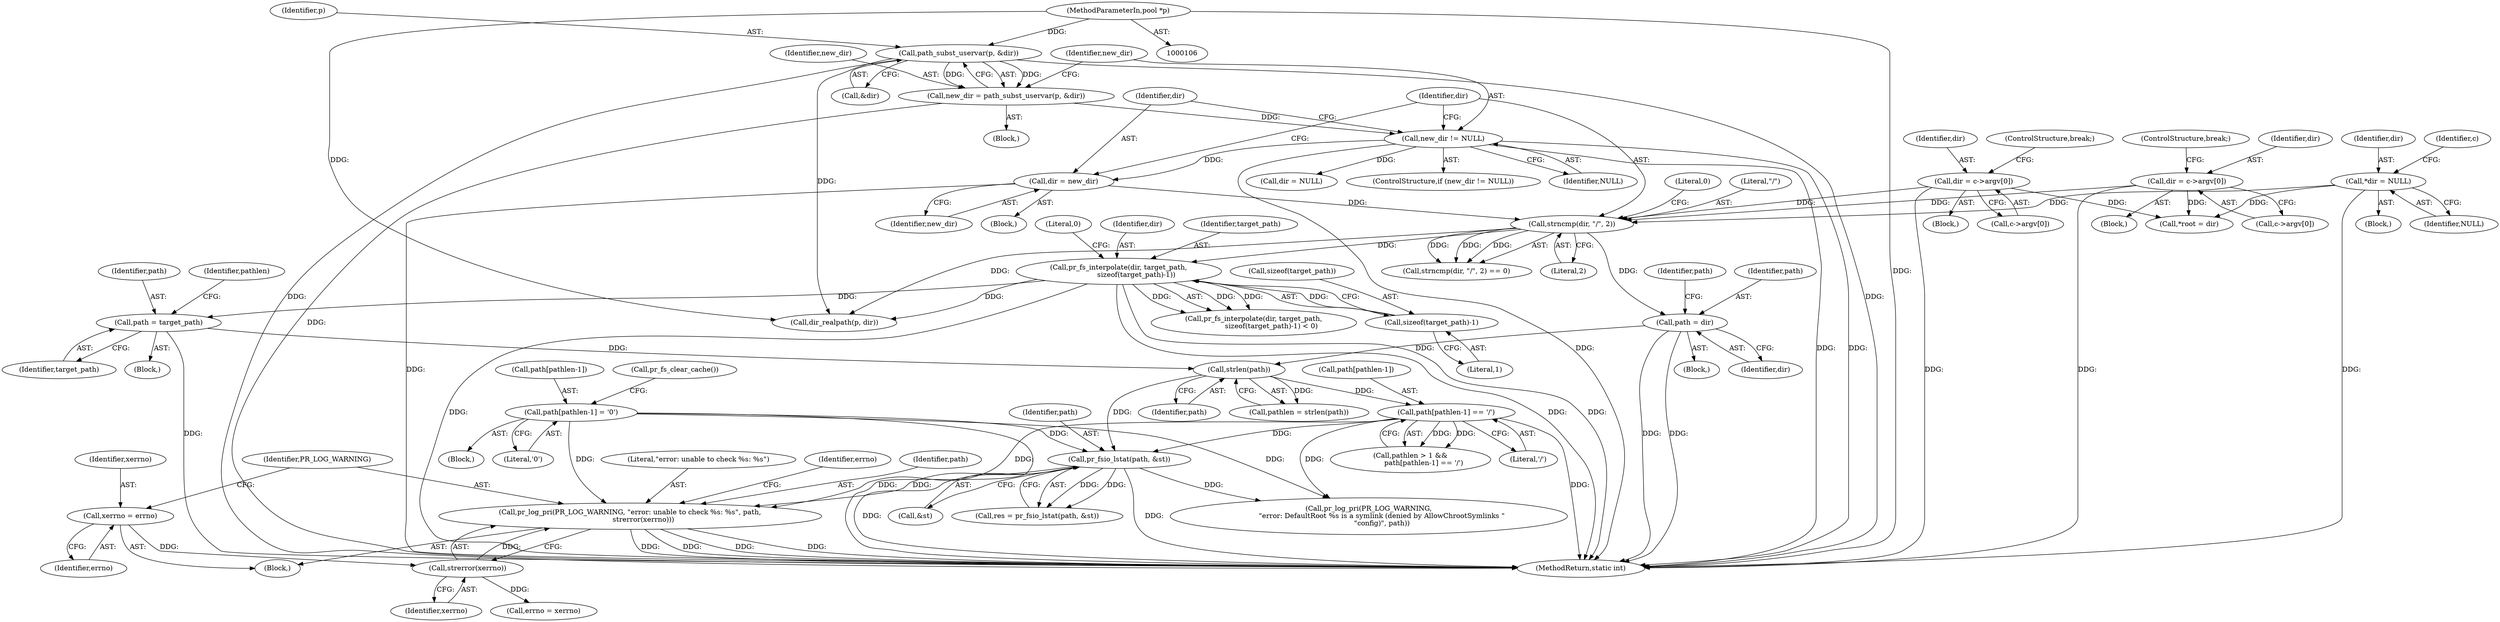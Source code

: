 digraph "0_proftpd_ecff21e0d0e84f35c299ef91d7fda088e516d4ed@pointer" {
"1000295" [label="(Call,pr_log_pri(PR_LOG_WARNING, \"error: unable to check %s: %s\", path,\n            strerror(xerrno)))"];
"1000283" [label="(Call,pr_fsio_lstat(path, &st))"];
"1000258" [label="(Call,strlen(path))"];
"1000224" [label="(Call,path = dir)"];
"1000199" [label="(Call,strncmp(dir, \"/\", 2))"];
"1000116" [label="(Call,*dir = NULL)"];
"1000140" [label="(Call,dir = c->argv[0])"];
"1000194" [label="(Call,dir = new_dir)"];
"1000190" [label="(Call,new_dir != NULL)"];
"1000183" [label="(Call,new_dir = path_subst_uservar(p, &dir))"];
"1000185" [label="(Call,path_subst_uservar(p, &dir))"];
"1000107" [label="(MethodParameterIn,pool *p)"];
"1000161" [label="(Call,dir = c->argv[0])"];
"1000253" [label="(Call,path = target_path)"];
"1000241" [label="(Call,pr_fs_interpolate(dir, target_path,\n                sizeof(target_path)-1))"];
"1000244" [label="(Call,sizeof(target_path)-1)"];
"1000273" [label="(Call,path[pathlen-1] = '\0')"];
"1000265" [label="(Call,path[pathlen-1] == '/')"];
"1000299" [label="(Call,strerror(xerrno))"];
"1000292" [label="(Call,xerrno = errno)"];
"1000230" [label="(Identifier,path)"];
"1000371" [label="(MethodReturn,static int)"];
"1000184" [label="(Identifier,new_dir)"];
"1000107" [label="(MethodParameterIn,pool *p)"];
"1000191" [label="(Identifier,new_dir)"];
"1000256" [label="(Call,pathlen = strlen(path))"];
"1000141" [label="(Identifier,dir)"];
"1000297" [label="(Literal,\"error: unable to check %s: %s\")"];
"1000186" [label="(Identifier,p)"];
"1000296" [label="(Identifier,PR_LOG_WARNING)"];
"1000274" [label="(Call,path[pathlen-1])"];
"1000258" [label="(Call,strlen(path))"];
"1000199" [label="(Call,strncmp(dir, \"/\", 2))"];
"1000202" [label="(Literal,2)"];
"1000266" [label="(Call,path[pathlen-1])"];
"1000241" [label="(Call,pr_fs_interpolate(dir, target_path,\n                sizeof(target_path)-1))"];
"1000196" [label="(Identifier,new_dir)"];
"1000192" [label="(Identifier,NULL)"];
"1000168" [label="(ControlStructure,break;)"];
"1000195" [label="(Identifier,dir)"];
"1000198" [label="(Call,strncmp(dir, \"/\", 2) == 0)"];
"1000194" [label="(Call,dir = new_dir)"];
"1000161" [label="(Call,dir = c->argv[0])"];
"1000285" [label="(Call,&st)"];
"1000265" [label="(Call,path[pathlen-1] == '/')"];
"1000255" [label="(Identifier,target_path)"];
"1000187" [label="(Call,&dir)"];
"1000295" [label="(Call,pr_log_pri(PR_LOG_WARNING, \"error: unable to check %s: %s\", path,\n            strerror(xerrno)))"];
"1000219" [label="(Block,)"];
"1000248" [label="(Literal,0)"];
"1000162" [label="(Identifier,dir)"];
"1000226" [label="(Identifier,dir)"];
"1000293" [label="(Identifier,xerrno)"];
"1000300" [label="(Identifier,xerrno)"];
"1000240" [label="(Call,pr_fs_interpolate(dir, target_path,\n                sizeof(target_path)-1) < 0)"];
"1000302" [label="(Identifier,errno)"];
"1000121" [label="(Identifier,c)"];
"1000160" [label="(Block,)"];
"1000116" [label="(Call,*dir = NULL)"];
"1000224" [label="(Call,path = dir)"];
"1000185" [label="(Call,path_subst_uservar(p, &dir))"];
"1000181" [label="(Block,)"];
"1000225" [label="(Identifier,path)"];
"1000244" [label="(Call,sizeof(target_path)-1)"];
"1000261" [label="(Call,pathlen > 1 &&\n            path[pathlen-1] == '/')"];
"1000298" [label="(Identifier,path)"];
"1000142" [label="(Call,c->argv[0])"];
"1000183" [label="(Call,new_dir = path_subst_uservar(p, &dir))"];
"1000110" [label="(Block,)"];
"1000190" [label="(Call,new_dir != NULL)"];
"1000283" [label="(Call,pr_fsio_lstat(path, &st))"];
"1000271" [label="(Literal,'/')"];
"1000147" [label="(ControlStructure,break;)"];
"1000193" [label="(Block,)"];
"1000272" [label="(Block,)"];
"1000238" [label="(Block,)"];
"1000245" [label="(Call,sizeof(target_path))"];
"1000326" [label="(Call,dir_realpath(p, dir))"];
"1000299" [label="(Call,strerror(xerrno))"];
"1000139" [label="(Block,)"];
"1000294" [label="(Identifier,errno)"];
"1000259" [label="(Identifier,path)"];
"1000257" [label="(Identifier,pathlen)"];
"1000242" [label="(Identifier,dir)"];
"1000284" [label="(Identifier,path)"];
"1000200" [label="(Identifier,dir)"];
"1000201" [label="(Literal,\"/\")"];
"1000273" [label="(Call,path[pathlen-1] = '\0')"];
"1000301" [label="(Call,errno = xerrno)"];
"1000279" [label="(Literal,'\0')"];
"1000163" [label="(Call,c->argv[0])"];
"1000118" [label="(Identifier,NULL)"];
"1000281" [label="(Call,res = pr_fsio_lstat(path, &st))"];
"1000140" [label="(Call,dir = c->argv[0])"];
"1000205" [label="(Call,dir = NULL)"];
"1000291" [label="(Block,)"];
"1000280" [label="(Call,pr_fs_clear_cache())"];
"1000253" [label="(Call,path = target_path)"];
"1000203" [label="(Literal,0)"];
"1000117" [label="(Identifier,dir)"];
"1000243" [label="(Identifier,target_path)"];
"1000292" [label="(Call,xerrno = errno)"];
"1000254" [label="(Identifier,path)"];
"1000365" [label="(Call,*root = dir)"];
"1000247" [label="(Literal,1)"];
"1000313" [label="(Call,pr_log_pri(PR_LOG_WARNING,\n            \"error: DefaultRoot %s is a symlink (denied by AllowChrootSymlinks \"\n            \"config)\", path))"];
"1000189" [label="(ControlStructure,if (new_dir != NULL))"];
"1000295" -> "1000291"  [label="AST: "];
"1000295" -> "1000299"  [label="CFG: "];
"1000296" -> "1000295"  [label="AST: "];
"1000297" -> "1000295"  [label="AST: "];
"1000298" -> "1000295"  [label="AST: "];
"1000299" -> "1000295"  [label="AST: "];
"1000302" -> "1000295"  [label="CFG: "];
"1000295" -> "1000371"  [label="DDG: "];
"1000295" -> "1000371"  [label="DDG: "];
"1000295" -> "1000371"  [label="DDG: "];
"1000295" -> "1000371"  [label="DDG: "];
"1000283" -> "1000295"  [label="DDG: "];
"1000273" -> "1000295"  [label="DDG: "];
"1000265" -> "1000295"  [label="DDG: "];
"1000299" -> "1000295"  [label="DDG: "];
"1000283" -> "1000281"  [label="AST: "];
"1000283" -> "1000285"  [label="CFG: "];
"1000284" -> "1000283"  [label="AST: "];
"1000285" -> "1000283"  [label="AST: "];
"1000281" -> "1000283"  [label="CFG: "];
"1000283" -> "1000371"  [label="DDG: "];
"1000283" -> "1000371"  [label="DDG: "];
"1000283" -> "1000281"  [label="DDG: "];
"1000283" -> "1000281"  [label="DDG: "];
"1000258" -> "1000283"  [label="DDG: "];
"1000273" -> "1000283"  [label="DDG: "];
"1000265" -> "1000283"  [label="DDG: "];
"1000283" -> "1000313"  [label="DDG: "];
"1000258" -> "1000256"  [label="AST: "];
"1000258" -> "1000259"  [label="CFG: "];
"1000259" -> "1000258"  [label="AST: "];
"1000256" -> "1000258"  [label="CFG: "];
"1000258" -> "1000256"  [label="DDG: "];
"1000224" -> "1000258"  [label="DDG: "];
"1000253" -> "1000258"  [label="DDG: "];
"1000258" -> "1000265"  [label="DDG: "];
"1000224" -> "1000219"  [label="AST: "];
"1000224" -> "1000226"  [label="CFG: "];
"1000225" -> "1000224"  [label="AST: "];
"1000226" -> "1000224"  [label="AST: "];
"1000230" -> "1000224"  [label="CFG: "];
"1000224" -> "1000371"  [label="DDG: "];
"1000224" -> "1000371"  [label="DDG: "];
"1000199" -> "1000224"  [label="DDG: "];
"1000199" -> "1000198"  [label="AST: "];
"1000199" -> "1000202"  [label="CFG: "];
"1000200" -> "1000199"  [label="AST: "];
"1000201" -> "1000199"  [label="AST: "];
"1000202" -> "1000199"  [label="AST: "];
"1000203" -> "1000199"  [label="CFG: "];
"1000199" -> "1000198"  [label="DDG: "];
"1000199" -> "1000198"  [label="DDG: "];
"1000199" -> "1000198"  [label="DDG: "];
"1000116" -> "1000199"  [label="DDG: "];
"1000140" -> "1000199"  [label="DDG: "];
"1000194" -> "1000199"  [label="DDG: "];
"1000161" -> "1000199"  [label="DDG: "];
"1000199" -> "1000241"  [label="DDG: "];
"1000199" -> "1000326"  [label="DDG: "];
"1000116" -> "1000110"  [label="AST: "];
"1000116" -> "1000118"  [label="CFG: "];
"1000117" -> "1000116"  [label="AST: "];
"1000118" -> "1000116"  [label="AST: "];
"1000121" -> "1000116"  [label="CFG: "];
"1000116" -> "1000371"  [label="DDG: "];
"1000116" -> "1000365"  [label="DDG: "];
"1000140" -> "1000139"  [label="AST: "];
"1000140" -> "1000142"  [label="CFG: "];
"1000141" -> "1000140"  [label="AST: "];
"1000142" -> "1000140"  [label="AST: "];
"1000147" -> "1000140"  [label="CFG: "];
"1000140" -> "1000371"  [label="DDG: "];
"1000140" -> "1000365"  [label="DDG: "];
"1000194" -> "1000193"  [label="AST: "];
"1000194" -> "1000196"  [label="CFG: "];
"1000195" -> "1000194"  [label="AST: "];
"1000196" -> "1000194"  [label="AST: "];
"1000200" -> "1000194"  [label="CFG: "];
"1000194" -> "1000371"  [label="DDG: "];
"1000190" -> "1000194"  [label="DDG: "];
"1000190" -> "1000189"  [label="AST: "];
"1000190" -> "1000192"  [label="CFG: "];
"1000191" -> "1000190"  [label="AST: "];
"1000192" -> "1000190"  [label="AST: "];
"1000195" -> "1000190"  [label="CFG: "];
"1000200" -> "1000190"  [label="CFG: "];
"1000190" -> "1000371"  [label="DDG: "];
"1000190" -> "1000371"  [label="DDG: "];
"1000190" -> "1000371"  [label="DDG: "];
"1000183" -> "1000190"  [label="DDG: "];
"1000190" -> "1000205"  [label="DDG: "];
"1000183" -> "1000181"  [label="AST: "];
"1000183" -> "1000185"  [label="CFG: "];
"1000184" -> "1000183"  [label="AST: "];
"1000185" -> "1000183"  [label="AST: "];
"1000191" -> "1000183"  [label="CFG: "];
"1000183" -> "1000371"  [label="DDG: "];
"1000185" -> "1000183"  [label="DDG: "];
"1000185" -> "1000183"  [label="DDG: "];
"1000185" -> "1000187"  [label="CFG: "];
"1000186" -> "1000185"  [label="AST: "];
"1000187" -> "1000185"  [label="AST: "];
"1000185" -> "1000371"  [label="DDG: "];
"1000185" -> "1000371"  [label="DDG: "];
"1000107" -> "1000185"  [label="DDG: "];
"1000185" -> "1000326"  [label="DDG: "];
"1000107" -> "1000106"  [label="AST: "];
"1000107" -> "1000371"  [label="DDG: "];
"1000107" -> "1000326"  [label="DDG: "];
"1000161" -> "1000160"  [label="AST: "];
"1000161" -> "1000163"  [label="CFG: "];
"1000162" -> "1000161"  [label="AST: "];
"1000163" -> "1000161"  [label="AST: "];
"1000168" -> "1000161"  [label="CFG: "];
"1000161" -> "1000371"  [label="DDG: "];
"1000161" -> "1000365"  [label="DDG: "];
"1000253" -> "1000238"  [label="AST: "];
"1000253" -> "1000255"  [label="CFG: "];
"1000254" -> "1000253"  [label="AST: "];
"1000255" -> "1000253"  [label="AST: "];
"1000257" -> "1000253"  [label="CFG: "];
"1000253" -> "1000371"  [label="DDG: "];
"1000241" -> "1000253"  [label="DDG: "];
"1000241" -> "1000240"  [label="AST: "];
"1000241" -> "1000244"  [label="CFG: "];
"1000242" -> "1000241"  [label="AST: "];
"1000243" -> "1000241"  [label="AST: "];
"1000244" -> "1000241"  [label="AST: "];
"1000248" -> "1000241"  [label="CFG: "];
"1000241" -> "1000371"  [label="DDG: "];
"1000241" -> "1000371"  [label="DDG: "];
"1000241" -> "1000371"  [label="DDG: "];
"1000241" -> "1000240"  [label="DDG: "];
"1000241" -> "1000240"  [label="DDG: "];
"1000241" -> "1000240"  [label="DDG: "];
"1000244" -> "1000241"  [label="DDG: "];
"1000241" -> "1000326"  [label="DDG: "];
"1000244" -> "1000247"  [label="CFG: "];
"1000245" -> "1000244"  [label="AST: "];
"1000247" -> "1000244"  [label="AST: "];
"1000273" -> "1000272"  [label="AST: "];
"1000273" -> "1000279"  [label="CFG: "];
"1000274" -> "1000273"  [label="AST: "];
"1000279" -> "1000273"  [label="AST: "];
"1000280" -> "1000273"  [label="CFG: "];
"1000273" -> "1000371"  [label="DDG: "];
"1000273" -> "1000313"  [label="DDG: "];
"1000265" -> "1000261"  [label="AST: "];
"1000265" -> "1000271"  [label="CFG: "];
"1000266" -> "1000265"  [label="AST: "];
"1000271" -> "1000265"  [label="AST: "];
"1000261" -> "1000265"  [label="CFG: "];
"1000265" -> "1000371"  [label="DDG: "];
"1000265" -> "1000261"  [label="DDG: "];
"1000265" -> "1000261"  [label="DDG: "];
"1000265" -> "1000313"  [label="DDG: "];
"1000299" -> "1000300"  [label="CFG: "];
"1000300" -> "1000299"  [label="AST: "];
"1000292" -> "1000299"  [label="DDG: "];
"1000299" -> "1000301"  [label="DDG: "];
"1000292" -> "1000291"  [label="AST: "];
"1000292" -> "1000294"  [label="CFG: "];
"1000293" -> "1000292"  [label="AST: "];
"1000294" -> "1000292"  [label="AST: "];
"1000296" -> "1000292"  [label="CFG: "];
}
